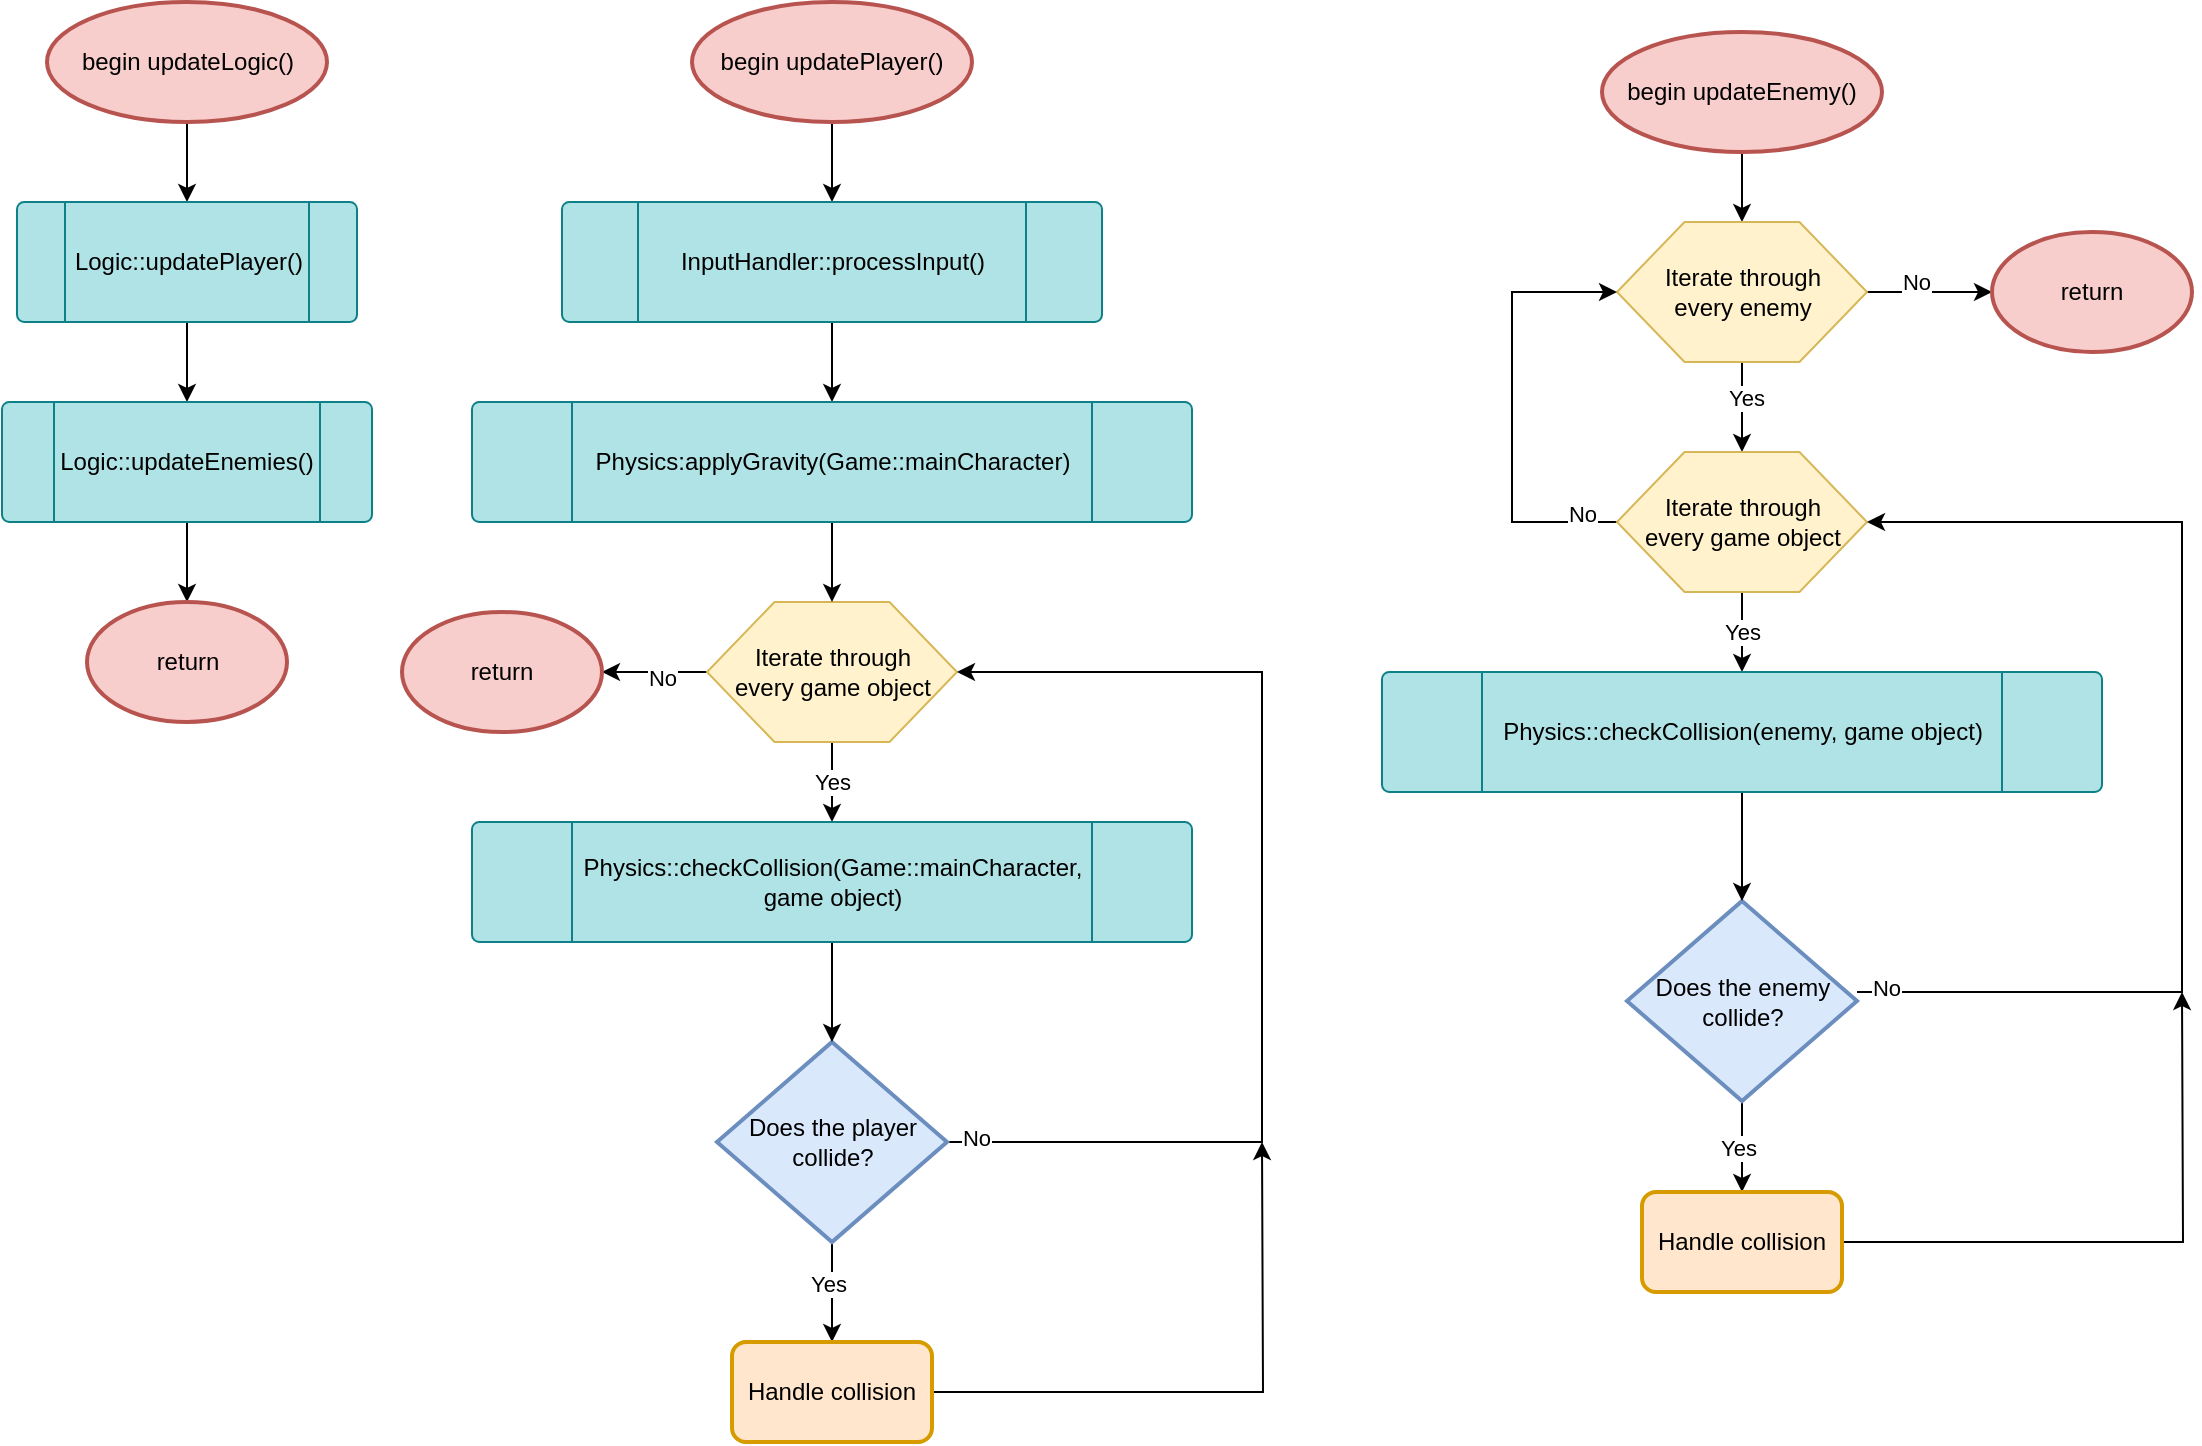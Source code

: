 <mxfile version="24.8.6">
  <diagram id="C5RBs43oDa-KdzZeNtuy" name="Page-1">
    <mxGraphModel dx="1434" dy="686" grid="1" gridSize="10" guides="1" tooltips="1" connect="1" arrows="1" fold="1" page="1" pageScale="1" pageWidth="827" pageHeight="1169" math="0" shadow="0">
      <root>
        <mxCell id="WIyWlLk6GJQsqaUBKTNV-0" />
        <mxCell id="WIyWlLk6GJQsqaUBKTNV-1" parent="WIyWlLk6GJQsqaUBKTNV-0" />
        <mxCell id="zgVmap7Su6WPeg_jkg5--4" value="" style="edgeStyle=orthogonalEdgeStyle;rounded=0;orthogonalLoop=1;jettySize=auto;html=1;" edge="1" parent="WIyWlLk6GJQsqaUBKTNV-1" source="zgVmap7Su6WPeg_jkg5--0" target="zgVmap7Su6WPeg_jkg5--1">
          <mxGeometry relative="1" as="geometry" />
        </mxCell>
        <mxCell id="zgVmap7Su6WPeg_jkg5--0" value="begin updateLogic()" style="strokeWidth=2;html=1;shape=mxgraph.flowchart.start_1;whiteSpace=wrap;fillColor=#f8cecc;strokeColor=#b85450;" vertex="1" parent="WIyWlLk6GJQsqaUBKTNV-1">
          <mxGeometry x="72.5" y="50" width="140" height="60" as="geometry" />
        </mxCell>
        <mxCell id="zgVmap7Su6WPeg_jkg5--5" value="" style="edgeStyle=orthogonalEdgeStyle;rounded=0;orthogonalLoop=1;jettySize=auto;html=1;" edge="1" parent="WIyWlLk6GJQsqaUBKTNV-1" source="zgVmap7Su6WPeg_jkg5--1" target="zgVmap7Su6WPeg_jkg5--2">
          <mxGeometry relative="1" as="geometry" />
        </mxCell>
        <mxCell id="zgVmap7Su6WPeg_jkg5--1" value="Logic::updatePlayer()" style="verticalLabelPosition=middle;verticalAlign=middle;html=1;shape=process;whiteSpace=wrap;rounded=1;size=0.14;arcSize=6;labelPosition=center;align=center;fillColor=#b0e3e6;strokeColor=#0e8088;" vertex="1" parent="WIyWlLk6GJQsqaUBKTNV-1">
          <mxGeometry x="57.5" y="150" width="170" height="60" as="geometry" />
        </mxCell>
        <mxCell id="zgVmap7Su6WPeg_jkg5--6" value="" style="edgeStyle=orthogonalEdgeStyle;rounded=0;orthogonalLoop=1;jettySize=auto;html=1;" edge="1" parent="WIyWlLk6GJQsqaUBKTNV-1" source="zgVmap7Su6WPeg_jkg5--2" target="zgVmap7Su6WPeg_jkg5--3">
          <mxGeometry relative="1" as="geometry" />
        </mxCell>
        <mxCell id="zgVmap7Su6WPeg_jkg5--2" value="Logic::updateEnemies()" style="verticalLabelPosition=middle;verticalAlign=middle;html=1;shape=process;whiteSpace=wrap;rounded=1;size=0.14;arcSize=6;labelPosition=center;align=center;fillColor=#b0e3e6;strokeColor=#0e8088;" vertex="1" parent="WIyWlLk6GJQsqaUBKTNV-1">
          <mxGeometry x="50" y="250" width="185" height="60" as="geometry" />
        </mxCell>
        <mxCell id="zgVmap7Su6WPeg_jkg5--3" value="return" style="strokeWidth=2;html=1;shape=mxgraph.flowchart.start_1;whiteSpace=wrap;fillColor=#f8cecc;strokeColor=#b85450;" vertex="1" parent="WIyWlLk6GJQsqaUBKTNV-1">
          <mxGeometry x="92.5" y="350" width="100" height="60" as="geometry" />
        </mxCell>
        <mxCell id="zgVmap7Su6WPeg_jkg5--22" value="" style="edgeStyle=orthogonalEdgeStyle;rounded=0;orthogonalLoop=1;jettySize=auto;html=1;" edge="1" parent="WIyWlLk6GJQsqaUBKTNV-1" source="zgVmap7Su6WPeg_jkg5--7" target="zgVmap7Su6WPeg_jkg5--9">
          <mxGeometry relative="1" as="geometry" />
        </mxCell>
        <mxCell id="zgVmap7Su6WPeg_jkg5--7" value="begin updatePlayer()" style="strokeWidth=2;html=1;shape=mxgraph.flowchart.start_1;whiteSpace=wrap;fillColor=#f8cecc;strokeColor=#b85450;" vertex="1" parent="WIyWlLk6GJQsqaUBKTNV-1">
          <mxGeometry x="395" y="50" width="140" height="60" as="geometry" />
        </mxCell>
        <mxCell id="zgVmap7Su6WPeg_jkg5--21" value="" style="edgeStyle=orthogonalEdgeStyle;rounded=0;orthogonalLoop=1;jettySize=auto;html=1;" edge="1" parent="WIyWlLk6GJQsqaUBKTNV-1" source="zgVmap7Su6WPeg_jkg5--9" target="zgVmap7Su6WPeg_jkg5--11">
          <mxGeometry relative="1" as="geometry" />
        </mxCell>
        <mxCell id="zgVmap7Su6WPeg_jkg5--9" value="InputHandler::processInput()" style="verticalLabelPosition=middle;verticalAlign=middle;html=1;shape=process;whiteSpace=wrap;rounded=1;size=0.14;arcSize=6;labelPosition=center;align=center;fillColor=#b0e3e6;strokeColor=#0e8088;" vertex="1" parent="WIyWlLk6GJQsqaUBKTNV-1">
          <mxGeometry x="330" y="150" width="270" height="60" as="geometry" />
        </mxCell>
        <mxCell id="zgVmap7Su6WPeg_jkg5--18" value="" style="edgeStyle=orthogonalEdgeStyle;rounded=0;orthogonalLoop=1;jettySize=auto;html=1;" edge="1" parent="WIyWlLk6GJQsqaUBKTNV-1" source="zgVmap7Su6WPeg_jkg5--10" target="zgVmap7Su6WPeg_jkg5--14">
          <mxGeometry relative="1" as="geometry" />
        </mxCell>
        <mxCell id="zgVmap7Su6WPeg_jkg5--19" value="Yes" style="edgeLabel;html=1;align=center;verticalAlign=middle;resizable=0;points=[];" vertex="1" connectable="0" parent="zgVmap7Su6WPeg_jkg5--18">
          <mxGeometry relative="1" as="geometry">
            <mxPoint as="offset" />
          </mxGeometry>
        </mxCell>
        <mxCell id="zgVmap7Su6WPeg_jkg5--29" value="" style="edgeStyle=orthogonalEdgeStyle;rounded=0;orthogonalLoop=1;jettySize=auto;html=1;" edge="1" parent="WIyWlLk6GJQsqaUBKTNV-1" source="zgVmap7Su6WPeg_jkg5--10" target="zgVmap7Su6WPeg_jkg5--28">
          <mxGeometry relative="1" as="geometry" />
        </mxCell>
        <mxCell id="zgVmap7Su6WPeg_jkg5--55" value="No" style="edgeLabel;html=1;align=center;verticalAlign=middle;resizable=0;points=[];" vertex="1" connectable="0" parent="zgVmap7Su6WPeg_jkg5--29">
          <mxGeometry x="-0.143" y="3" relative="1" as="geometry">
            <mxPoint as="offset" />
          </mxGeometry>
        </mxCell>
        <mxCell id="zgVmap7Su6WPeg_jkg5--10" value="Iterate through&lt;div&gt;every game object&lt;/div&gt;" style="verticalLabelPosition=middle;verticalAlign=middle;html=1;shape=hexagon;perimeter=hexagonPerimeter2;arcSize=6;size=0.27;labelPosition=center;align=center;whiteSpace=wrap;fillColor=#fff2cc;strokeColor=#d6b656;" vertex="1" parent="WIyWlLk6GJQsqaUBKTNV-1">
          <mxGeometry x="402.5" y="350" width="125" height="70" as="geometry" />
        </mxCell>
        <mxCell id="zgVmap7Su6WPeg_jkg5--20" value="" style="edgeStyle=orthogonalEdgeStyle;rounded=0;orthogonalLoop=1;jettySize=auto;html=1;" edge="1" parent="WIyWlLk6GJQsqaUBKTNV-1" source="zgVmap7Su6WPeg_jkg5--11" target="zgVmap7Su6WPeg_jkg5--10">
          <mxGeometry relative="1" as="geometry" />
        </mxCell>
        <mxCell id="zgVmap7Su6WPeg_jkg5--11" value="Physics:applyGravity(Game::mainCharacter)" style="verticalLabelPosition=middle;verticalAlign=middle;html=1;shape=process;whiteSpace=wrap;rounded=1;size=0.14;arcSize=6;labelPosition=center;align=center;fillColor=#b0e3e6;strokeColor=#0e8088;" vertex="1" parent="WIyWlLk6GJQsqaUBKTNV-1">
          <mxGeometry x="285" y="250" width="360" height="60" as="geometry" />
        </mxCell>
        <mxCell id="zgVmap7Su6WPeg_jkg5--16" value="" style="edgeStyle=orthogonalEdgeStyle;rounded=0;orthogonalLoop=1;jettySize=auto;html=1;" edge="1" parent="WIyWlLk6GJQsqaUBKTNV-1" source="zgVmap7Su6WPeg_jkg5--13" target="zgVmap7Su6WPeg_jkg5--15">
          <mxGeometry relative="1" as="geometry" />
        </mxCell>
        <mxCell id="zgVmap7Su6WPeg_jkg5--53" value="Yes" style="edgeLabel;html=1;align=center;verticalAlign=middle;resizable=0;points=[];" vertex="1" connectable="0" parent="zgVmap7Su6WPeg_jkg5--16">
          <mxGeometry x="-0.16" y="-2" relative="1" as="geometry">
            <mxPoint as="offset" />
          </mxGeometry>
        </mxCell>
        <mxCell id="zgVmap7Su6WPeg_jkg5--25" style="edgeStyle=orthogonalEdgeStyle;rounded=0;orthogonalLoop=1;jettySize=auto;html=1;entryX=1;entryY=0.5;entryDx=0;entryDy=0;" edge="1" parent="WIyWlLk6GJQsqaUBKTNV-1" source="zgVmap7Su6WPeg_jkg5--13" target="zgVmap7Su6WPeg_jkg5--10">
          <mxGeometry relative="1" as="geometry">
            <Array as="points">
              <mxPoint x="680" y="620" />
              <mxPoint x="680" y="385" />
            </Array>
          </mxGeometry>
        </mxCell>
        <mxCell id="zgVmap7Su6WPeg_jkg5--27" value="No" style="edgeLabel;html=1;align=center;verticalAlign=middle;resizable=0;points=[];" vertex="1" connectable="0" parent="zgVmap7Su6WPeg_jkg5--25">
          <mxGeometry x="-0.949" y="2" relative="1" as="geometry">
            <mxPoint as="offset" />
          </mxGeometry>
        </mxCell>
        <mxCell id="zgVmap7Su6WPeg_jkg5--13" value="Does the player collide?" style="strokeWidth=2;html=1;shape=mxgraph.flowchart.decision;whiteSpace=wrap;fillColor=#dae8fc;strokeColor=#6c8ebf;" vertex="1" parent="WIyWlLk6GJQsqaUBKTNV-1">
          <mxGeometry x="407.5" y="570" width="115" height="100" as="geometry" />
        </mxCell>
        <mxCell id="zgVmap7Su6WPeg_jkg5--17" value="" style="edgeStyle=orthogonalEdgeStyle;rounded=0;orthogonalLoop=1;jettySize=auto;html=1;" edge="1" parent="WIyWlLk6GJQsqaUBKTNV-1" source="zgVmap7Su6WPeg_jkg5--14" target="zgVmap7Su6WPeg_jkg5--13">
          <mxGeometry relative="1" as="geometry" />
        </mxCell>
        <mxCell id="zgVmap7Su6WPeg_jkg5--14" value="Physics::checkCollision(Game::mainCharacter, game object)" style="verticalLabelPosition=middle;verticalAlign=middle;html=1;shape=process;whiteSpace=wrap;rounded=1;size=0.14;arcSize=6;labelPosition=center;align=center;fillColor=#b0e3e6;strokeColor=#0e8088;" vertex="1" parent="WIyWlLk6GJQsqaUBKTNV-1">
          <mxGeometry x="285" y="460" width="360" height="60" as="geometry" />
        </mxCell>
        <mxCell id="zgVmap7Su6WPeg_jkg5--26" style="edgeStyle=orthogonalEdgeStyle;rounded=0;orthogonalLoop=1;jettySize=auto;html=1;" edge="1" parent="WIyWlLk6GJQsqaUBKTNV-1" source="zgVmap7Su6WPeg_jkg5--15">
          <mxGeometry relative="1" as="geometry">
            <mxPoint x="680" y="620" as="targetPoint" />
          </mxGeometry>
        </mxCell>
        <mxCell id="zgVmap7Su6WPeg_jkg5--15" value="Handle collision" style="rounded=1;whiteSpace=wrap;html=1;absoluteArcSize=1;arcSize=14;strokeWidth=2;fillColor=#ffe6cc;strokeColor=#d79b00;" vertex="1" parent="WIyWlLk6GJQsqaUBKTNV-1">
          <mxGeometry x="415" y="720" width="100" height="50" as="geometry" />
        </mxCell>
        <mxCell id="zgVmap7Su6WPeg_jkg5--28" value="return" style="strokeWidth=2;html=1;shape=mxgraph.flowchart.start_1;whiteSpace=wrap;fillColor=#f8cecc;strokeColor=#b85450;" vertex="1" parent="WIyWlLk6GJQsqaUBKTNV-1">
          <mxGeometry x="250" y="355" width="100" height="60" as="geometry" />
        </mxCell>
        <mxCell id="zgVmap7Su6WPeg_jkg5--45" value="" style="edgeStyle=orthogonalEdgeStyle;rounded=0;orthogonalLoop=1;jettySize=auto;html=1;" edge="1" parent="WIyWlLk6GJQsqaUBKTNV-1" source="zgVmap7Su6WPeg_jkg5--30" target="zgVmap7Su6WPeg_jkg5--31">
          <mxGeometry relative="1" as="geometry" />
        </mxCell>
        <mxCell id="zgVmap7Su6WPeg_jkg5--30" value="begin updateEnemy()" style="strokeWidth=2;html=1;shape=mxgraph.flowchart.start_1;whiteSpace=wrap;fillColor=#f8cecc;strokeColor=#b85450;" vertex="1" parent="WIyWlLk6GJQsqaUBKTNV-1">
          <mxGeometry x="850" y="65" width="140" height="60" as="geometry" />
        </mxCell>
        <mxCell id="zgVmap7Su6WPeg_jkg5--46" value="" style="edgeStyle=orthogonalEdgeStyle;rounded=0;orthogonalLoop=1;jettySize=auto;html=1;" edge="1" parent="WIyWlLk6GJQsqaUBKTNV-1" source="zgVmap7Su6WPeg_jkg5--31" target="zgVmap7Su6WPeg_jkg5--44">
          <mxGeometry relative="1" as="geometry" />
        </mxCell>
        <mxCell id="zgVmap7Su6WPeg_jkg5--51" value="No" style="edgeLabel;html=1;align=center;verticalAlign=middle;resizable=0;points=[];" vertex="1" connectable="0" parent="zgVmap7Su6WPeg_jkg5--46">
          <mxGeometry x="-0.216" y="5" relative="1" as="geometry">
            <mxPoint as="offset" />
          </mxGeometry>
        </mxCell>
        <mxCell id="zgVmap7Su6WPeg_jkg5--47" value="" style="edgeStyle=orthogonalEdgeStyle;rounded=0;orthogonalLoop=1;jettySize=auto;html=1;" edge="1" parent="WIyWlLk6GJQsqaUBKTNV-1" source="zgVmap7Su6WPeg_jkg5--31" target="zgVmap7Su6WPeg_jkg5--35">
          <mxGeometry relative="1" as="geometry" />
        </mxCell>
        <mxCell id="zgVmap7Su6WPeg_jkg5--52" value="Yes" style="edgeLabel;html=1;align=center;verticalAlign=middle;resizable=0;points=[];" vertex="1" connectable="0" parent="zgVmap7Su6WPeg_jkg5--47">
          <mxGeometry x="-0.2" y="2" relative="1" as="geometry">
            <mxPoint as="offset" />
          </mxGeometry>
        </mxCell>
        <mxCell id="zgVmap7Su6WPeg_jkg5--31" value="Iterate through&lt;div&gt;every enemy&lt;/div&gt;" style="verticalLabelPosition=middle;verticalAlign=middle;html=1;shape=hexagon;perimeter=hexagonPerimeter2;arcSize=6;size=0.27;labelPosition=center;align=center;whiteSpace=wrap;fillColor=#fff2cc;strokeColor=#d6b656;" vertex="1" parent="WIyWlLk6GJQsqaUBKTNV-1">
          <mxGeometry x="857.5" y="160" width="125" height="70" as="geometry" />
        </mxCell>
        <mxCell id="zgVmap7Su6WPeg_jkg5--32" value="" style="edgeStyle=orthogonalEdgeStyle;rounded=0;orthogonalLoop=1;jettySize=auto;html=1;" edge="1" parent="WIyWlLk6GJQsqaUBKTNV-1" source="zgVmap7Su6WPeg_jkg5--35" target="zgVmap7Su6WPeg_jkg5--41">
          <mxGeometry relative="1" as="geometry" />
        </mxCell>
        <mxCell id="zgVmap7Su6WPeg_jkg5--33" value="Yes" style="edgeLabel;html=1;align=center;verticalAlign=middle;resizable=0;points=[];" vertex="1" connectable="0" parent="zgVmap7Su6WPeg_jkg5--32">
          <mxGeometry relative="1" as="geometry">
            <mxPoint as="offset" />
          </mxGeometry>
        </mxCell>
        <mxCell id="zgVmap7Su6WPeg_jkg5--48" style="edgeStyle=orthogonalEdgeStyle;rounded=0;orthogonalLoop=1;jettySize=auto;html=1;entryX=0;entryY=0.5;entryDx=0;entryDy=0;" edge="1" parent="WIyWlLk6GJQsqaUBKTNV-1" source="zgVmap7Su6WPeg_jkg5--35" target="zgVmap7Su6WPeg_jkg5--31">
          <mxGeometry relative="1" as="geometry">
            <Array as="points">
              <mxPoint x="805" y="310" />
              <mxPoint x="805" y="195" />
            </Array>
          </mxGeometry>
        </mxCell>
        <mxCell id="zgVmap7Su6WPeg_jkg5--49" value="No" style="edgeLabel;html=1;align=center;verticalAlign=middle;resizable=0;points=[];" vertex="1" connectable="0" parent="zgVmap7Su6WPeg_jkg5--48">
          <mxGeometry x="-0.832" y="-4" relative="1" as="geometry">
            <mxPoint x="1" as="offset" />
          </mxGeometry>
        </mxCell>
        <mxCell id="zgVmap7Su6WPeg_jkg5--35" value="Iterate through&lt;div&gt;every game object&lt;/div&gt;" style="verticalLabelPosition=middle;verticalAlign=middle;html=1;shape=hexagon;perimeter=hexagonPerimeter2;arcSize=6;size=0.27;labelPosition=center;align=center;whiteSpace=wrap;fillColor=#fff2cc;strokeColor=#d6b656;" vertex="1" parent="WIyWlLk6GJQsqaUBKTNV-1">
          <mxGeometry x="857.5" y="275" width="125" height="70" as="geometry" />
        </mxCell>
        <mxCell id="zgVmap7Su6WPeg_jkg5--36" value="" style="edgeStyle=orthogonalEdgeStyle;rounded=0;orthogonalLoop=1;jettySize=auto;html=1;" edge="1" parent="WIyWlLk6GJQsqaUBKTNV-1" source="zgVmap7Su6WPeg_jkg5--39" target="zgVmap7Su6WPeg_jkg5--43">
          <mxGeometry relative="1" as="geometry" />
        </mxCell>
        <mxCell id="zgVmap7Su6WPeg_jkg5--54" value="Yes" style="edgeLabel;html=1;align=center;verticalAlign=middle;resizable=0;points=[];" vertex="1" connectable="0" parent="zgVmap7Su6WPeg_jkg5--36">
          <mxGeometry x="-0.011" y="-2" relative="1" as="geometry">
            <mxPoint y="1" as="offset" />
          </mxGeometry>
        </mxCell>
        <mxCell id="zgVmap7Su6WPeg_jkg5--37" style="edgeStyle=orthogonalEdgeStyle;rounded=0;orthogonalLoop=1;jettySize=auto;html=1;entryX=1;entryY=0.5;entryDx=0;entryDy=0;" edge="1" parent="WIyWlLk6GJQsqaUBKTNV-1" source="zgVmap7Su6WPeg_jkg5--39" target="zgVmap7Su6WPeg_jkg5--35">
          <mxGeometry relative="1" as="geometry">
            <Array as="points">
              <mxPoint x="1140" y="545" />
              <mxPoint x="1140" y="310" />
            </Array>
          </mxGeometry>
        </mxCell>
        <mxCell id="zgVmap7Su6WPeg_jkg5--38" value="No" style="edgeLabel;html=1;align=center;verticalAlign=middle;resizable=0;points=[];" vertex="1" connectable="0" parent="zgVmap7Su6WPeg_jkg5--37">
          <mxGeometry x="-0.949" y="2" relative="1" as="geometry">
            <mxPoint as="offset" />
          </mxGeometry>
        </mxCell>
        <mxCell id="zgVmap7Su6WPeg_jkg5--39" value="Does the enemy collide?" style="strokeWidth=2;html=1;shape=mxgraph.flowchart.decision;whiteSpace=wrap;fillColor=#dae8fc;strokeColor=#6c8ebf;" vertex="1" parent="WIyWlLk6GJQsqaUBKTNV-1">
          <mxGeometry x="862.5" y="499.5" width="115" height="100" as="geometry" />
        </mxCell>
        <mxCell id="zgVmap7Su6WPeg_jkg5--40" value="" style="edgeStyle=orthogonalEdgeStyle;rounded=0;orthogonalLoop=1;jettySize=auto;html=1;" edge="1" parent="WIyWlLk6GJQsqaUBKTNV-1" source="zgVmap7Su6WPeg_jkg5--41" target="zgVmap7Su6WPeg_jkg5--39">
          <mxGeometry relative="1" as="geometry" />
        </mxCell>
        <mxCell id="zgVmap7Su6WPeg_jkg5--41" value="Physics::checkCollision(enemy, game object)" style="verticalLabelPosition=middle;verticalAlign=middle;html=1;shape=process;whiteSpace=wrap;rounded=1;size=0.14;arcSize=6;labelPosition=center;align=center;fillColor=#b0e3e6;strokeColor=#0e8088;" vertex="1" parent="WIyWlLk6GJQsqaUBKTNV-1">
          <mxGeometry x="740" y="385" width="360" height="60" as="geometry" />
        </mxCell>
        <mxCell id="zgVmap7Su6WPeg_jkg5--42" style="edgeStyle=orthogonalEdgeStyle;rounded=0;orthogonalLoop=1;jettySize=auto;html=1;" edge="1" parent="WIyWlLk6GJQsqaUBKTNV-1" source="zgVmap7Su6WPeg_jkg5--43">
          <mxGeometry relative="1" as="geometry">
            <mxPoint x="1140" y="545" as="targetPoint" />
          </mxGeometry>
        </mxCell>
        <mxCell id="zgVmap7Su6WPeg_jkg5--43" value="Handle collision" style="rounded=1;whiteSpace=wrap;html=1;absoluteArcSize=1;arcSize=14;strokeWidth=2;fillColor=#ffe6cc;strokeColor=#d79b00;" vertex="1" parent="WIyWlLk6GJQsqaUBKTNV-1">
          <mxGeometry x="870" y="645" width="100" height="50" as="geometry" />
        </mxCell>
        <mxCell id="zgVmap7Su6WPeg_jkg5--44" value="return" style="strokeWidth=2;html=1;shape=mxgraph.flowchart.start_1;whiteSpace=wrap;fillColor=#f8cecc;strokeColor=#b85450;" vertex="1" parent="WIyWlLk6GJQsqaUBKTNV-1">
          <mxGeometry x="1045" y="165" width="100" height="60" as="geometry" />
        </mxCell>
      </root>
    </mxGraphModel>
  </diagram>
</mxfile>
